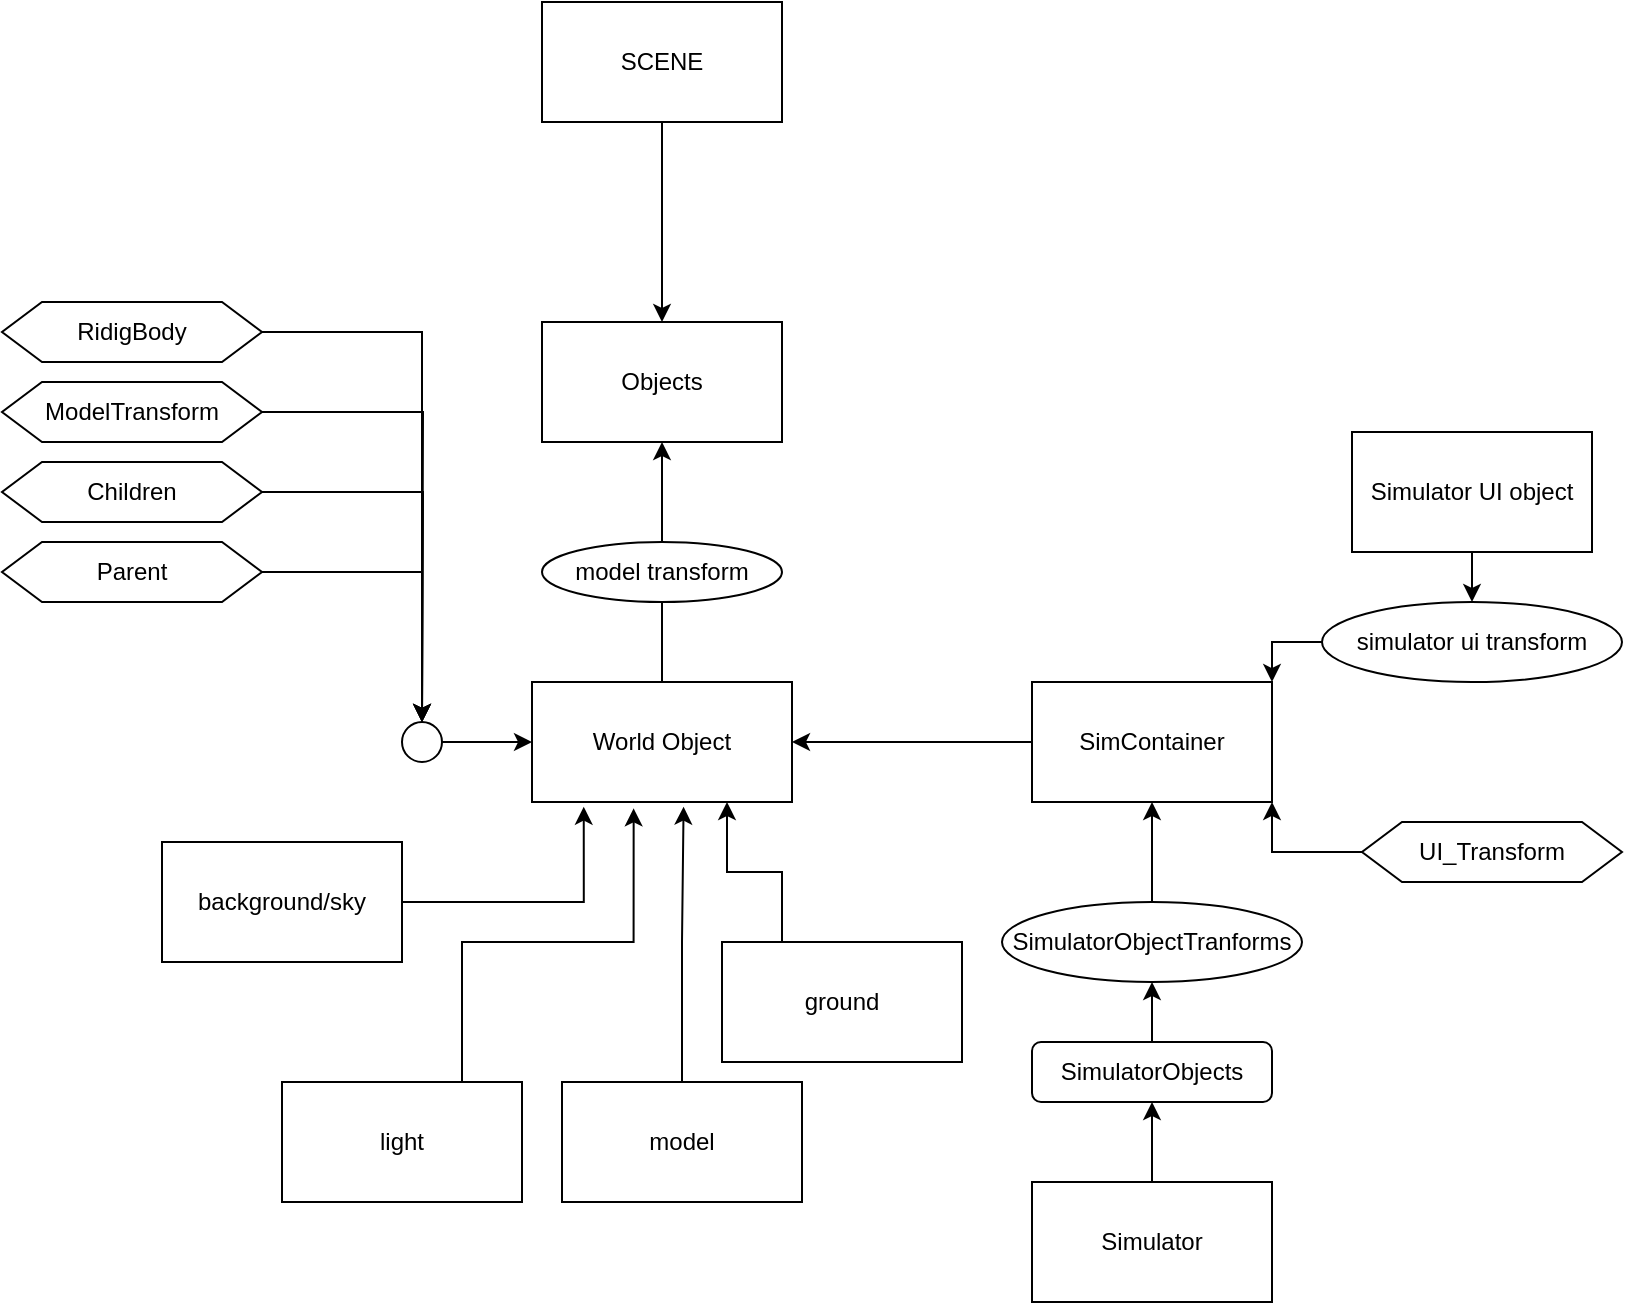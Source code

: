 <mxfile version="24.7.16">
  <diagram name="Page-1" id="F1T-MnN5JAGrfdBgi1mE">
    <mxGraphModel dx="1434" dy="747" grid="1" gridSize="10" guides="1" tooltips="1" connect="1" arrows="1" fold="1" page="1" pageScale="1" pageWidth="850" pageHeight="1100" math="0" shadow="0">
      <root>
        <mxCell id="0" />
        <mxCell id="1" parent="0" />
        <mxCell id="XDM6ZoOoq-HcUxWu5fws-23" style="edgeStyle=orthogonalEdgeStyle;rounded=0;orthogonalLoop=1;jettySize=auto;html=1;entryX=0.5;entryY=0;entryDx=0;entryDy=0;" parent="1" source="XDM6ZoOoq-HcUxWu5fws-1" target="XDM6ZoOoq-HcUxWu5fws-2" edge="1">
          <mxGeometry relative="1" as="geometry" />
        </mxCell>
        <mxCell id="XDM6ZoOoq-HcUxWu5fws-1" value="SCENE" style="rounded=0;whiteSpace=wrap;html=1;" parent="1" vertex="1">
          <mxGeometry x="300" y="50" width="120" height="60" as="geometry" />
        </mxCell>
        <mxCell id="XDM6ZoOoq-HcUxWu5fws-2" value="Objects" style="rounded=0;whiteSpace=wrap;html=1;" parent="1" vertex="1">
          <mxGeometry x="300" y="210" width="120" height="60" as="geometry" />
        </mxCell>
        <mxCell id="XDM6ZoOoq-HcUxWu5fws-8" style="edgeStyle=orthogonalEdgeStyle;rounded=0;orthogonalLoop=1;jettySize=auto;html=1;entryX=0.5;entryY=1;entryDx=0;entryDy=0;" parent="1" source="XDM6ZoOoq-HcUxWu5fws-4" target="XDM6ZoOoq-HcUxWu5fws-2" edge="1">
          <mxGeometry relative="1" as="geometry" />
        </mxCell>
        <mxCell id="XDM6ZoOoq-HcUxWu5fws-4" value="World Object" style="rounded=0;whiteSpace=wrap;html=1;" parent="1" vertex="1">
          <mxGeometry x="295" y="390" width="130" height="60" as="geometry" />
        </mxCell>
        <mxCell id="XDM6ZoOoq-HcUxWu5fws-45" style="edgeStyle=orthogonalEdgeStyle;rounded=0;orthogonalLoop=1;jettySize=auto;html=1;entryX=1;entryY=0.5;entryDx=0;entryDy=0;" parent="1" source="XDM6ZoOoq-HcUxWu5fws-5" target="XDM6ZoOoq-HcUxWu5fws-4" edge="1">
          <mxGeometry relative="1" as="geometry" />
        </mxCell>
        <mxCell id="XDM6ZoOoq-HcUxWu5fws-5" value="SimContainer" style="rounded=0;whiteSpace=wrap;html=1;" parent="1" vertex="1">
          <mxGeometry x="545" y="390" width="120" height="60" as="geometry" />
        </mxCell>
        <mxCell id="XDM6ZoOoq-HcUxWu5fws-63" style="edgeStyle=orthogonalEdgeStyle;rounded=0;orthogonalLoop=1;jettySize=auto;html=1;exitX=0.25;exitY=0;exitDx=0;exitDy=0;entryX=0.75;entryY=1;entryDx=0;entryDy=0;" parent="1" source="XDM6ZoOoq-HcUxWu5fws-10" target="XDM6ZoOoq-HcUxWu5fws-4" edge="1">
          <mxGeometry relative="1" as="geometry" />
        </mxCell>
        <mxCell id="XDM6ZoOoq-HcUxWu5fws-10" value="ground" style="rounded=0;whiteSpace=wrap;html=1;" parent="1" vertex="1">
          <mxGeometry x="390" y="520" width="120" height="60" as="geometry" />
        </mxCell>
        <mxCell id="XDM6ZoOoq-HcUxWu5fws-60" style="edgeStyle=orthogonalEdgeStyle;rounded=0;orthogonalLoop=1;jettySize=auto;html=1;exitX=0.75;exitY=0;exitDx=0;exitDy=0;entryX=0.391;entryY=1.053;entryDx=0;entryDy=0;entryPerimeter=0;" parent="1" source="XDM6ZoOoq-HcUxWu5fws-12" target="XDM6ZoOoq-HcUxWu5fws-4" edge="1">
          <mxGeometry relative="1" as="geometry">
            <mxPoint x="350" y="460" as="targetPoint" />
          </mxGeometry>
        </mxCell>
        <mxCell id="XDM6ZoOoq-HcUxWu5fws-12" value="light" style="rounded=0;whiteSpace=wrap;html=1;" parent="1" vertex="1">
          <mxGeometry x="170" y="590" width="120" height="60" as="geometry" />
        </mxCell>
        <mxCell id="XDM6ZoOoq-HcUxWu5fws-16" value="model" style="rounded=0;whiteSpace=wrap;html=1;" parent="1" vertex="1">
          <mxGeometry x="310" y="590" width="120" height="60" as="geometry" />
        </mxCell>
        <mxCell id="XDM6ZoOoq-HcUxWu5fws-20" style="edgeStyle=orthogonalEdgeStyle;rounded=0;orthogonalLoop=1;jettySize=auto;html=1;entryX=0.199;entryY=1.039;entryDx=0;entryDy=0;entryPerimeter=0;" parent="1" source="XDM6ZoOoq-HcUxWu5fws-18" target="XDM6ZoOoq-HcUxWu5fws-4" edge="1">
          <mxGeometry relative="1" as="geometry" />
        </mxCell>
        <mxCell id="XDM6ZoOoq-HcUxWu5fws-18" value="background/sky" style="rounded=0;whiteSpace=wrap;html=1;" parent="1" vertex="1">
          <mxGeometry x="110" y="470" width="120" height="60" as="geometry" />
        </mxCell>
        <mxCell id="XDM6ZoOoq-HcUxWu5fws-25" style="edgeStyle=orthogonalEdgeStyle;rounded=0;orthogonalLoop=1;jettySize=auto;html=1;entryX=0.5;entryY=1;entryDx=0;entryDy=0;" parent="1" source="XDM6ZoOoq-HcUxWu5fws-30" target="XDM6ZoOoq-HcUxWu5fws-5" edge="1">
          <mxGeometry relative="1" as="geometry" />
        </mxCell>
        <mxCell id="jdTtYuYmr-g1bxc6JqAU-15" style="edgeStyle=orthogonalEdgeStyle;rounded=0;orthogonalLoop=1;jettySize=auto;html=1;entryX=0.5;entryY=1;entryDx=0;entryDy=0;" edge="1" parent="1" source="XDM6ZoOoq-HcUxWu5fws-24" target="jdTtYuYmr-g1bxc6JqAU-11">
          <mxGeometry relative="1" as="geometry" />
        </mxCell>
        <mxCell id="XDM6ZoOoq-HcUxWu5fws-24" value="Simulator" style="rounded=0;whiteSpace=wrap;html=1;" parent="1" vertex="1">
          <mxGeometry x="545" y="640" width="120" height="60" as="geometry" />
        </mxCell>
        <mxCell id="XDM6ZoOoq-HcUxWu5fws-26" value="Simulator UI object" style="rounded=0;whiteSpace=wrap;html=1;" parent="1" vertex="1">
          <mxGeometry x="705" y="265" width="120" height="60" as="geometry" />
        </mxCell>
        <mxCell id="XDM6ZoOoq-HcUxWu5fws-39" value="model transform" style="ellipse;whiteSpace=wrap;html=1;" parent="1" vertex="1">
          <mxGeometry x="300" y="320" width="120" height="30" as="geometry" />
        </mxCell>
        <mxCell id="XDM6ZoOoq-HcUxWu5fws-51" style="edgeStyle=orthogonalEdgeStyle;rounded=0;orthogonalLoop=1;jettySize=auto;html=1;entryX=0.5;entryY=0;entryDx=0;entryDy=0;" parent="1" source="XDM6ZoOoq-HcUxWu5fws-46" target="XDM6ZoOoq-HcUxWu5fws-55" edge="1">
          <mxGeometry relative="1" as="geometry">
            <mxPoint x="240" y="280.0" as="targetPoint" />
          </mxGeometry>
        </mxCell>
        <mxCell id="XDM6ZoOoq-HcUxWu5fws-46" value="RidigBody" style="shape=hexagon;perimeter=hexagonPerimeter2;whiteSpace=wrap;html=1;fixedSize=1;" parent="1" vertex="1">
          <mxGeometry x="30" y="200" width="130" height="30" as="geometry" />
        </mxCell>
        <mxCell id="XDM6ZoOoq-HcUxWu5fws-57" style="edgeStyle=orthogonalEdgeStyle;rounded=0;orthogonalLoop=1;jettySize=auto;html=1;" parent="1" source="XDM6ZoOoq-HcUxWu5fws-48" edge="1">
          <mxGeometry relative="1" as="geometry">
            <mxPoint x="240" y="410" as="targetPoint" />
          </mxGeometry>
        </mxCell>
        <mxCell id="XDM6ZoOoq-HcUxWu5fws-48" value="ModelTransform" style="shape=hexagon;perimeter=hexagonPerimeter2;whiteSpace=wrap;html=1;fixedSize=1;" parent="1" vertex="1">
          <mxGeometry x="30" y="240" width="130" height="30" as="geometry" />
        </mxCell>
        <mxCell id="XDM6ZoOoq-HcUxWu5fws-58" style="edgeStyle=orthogonalEdgeStyle;rounded=0;orthogonalLoop=1;jettySize=auto;html=1;" parent="1" source="XDM6ZoOoq-HcUxWu5fws-49" edge="1">
          <mxGeometry relative="1" as="geometry">
            <mxPoint x="240" y="410" as="targetPoint" />
          </mxGeometry>
        </mxCell>
        <mxCell id="XDM6ZoOoq-HcUxWu5fws-49" value="Children" style="shape=hexagon;perimeter=hexagonPerimeter2;whiteSpace=wrap;html=1;fixedSize=1;" parent="1" vertex="1">
          <mxGeometry x="30" y="280" width="130" height="30" as="geometry" />
        </mxCell>
        <mxCell id="XDM6ZoOoq-HcUxWu5fws-59" style="edgeStyle=orthogonalEdgeStyle;rounded=0;orthogonalLoop=1;jettySize=auto;html=1;entryX=0.5;entryY=0;entryDx=0;entryDy=0;" parent="1" source="XDM6ZoOoq-HcUxWu5fws-50" target="XDM6ZoOoq-HcUxWu5fws-55" edge="1">
          <mxGeometry relative="1" as="geometry" />
        </mxCell>
        <mxCell id="XDM6ZoOoq-HcUxWu5fws-50" value="Parent" style="shape=hexagon;perimeter=hexagonPerimeter2;whiteSpace=wrap;html=1;fixedSize=1;" parent="1" vertex="1">
          <mxGeometry x="30" y="320" width="130" height="30" as="geometry" />
        </mxCell>
        <mxCell id="XDM6ZoOoq-HcUxWu5fws-56" style="edgeStyle=orthogonalEdgeStyle;rounded=0;orthogonalLoop=1;jettySize=auto;html=1;entryX=0;entryY=0.5;entryDx=0;entryDy=0;" parent="1" source="XDM6ZoOoq-HcUxWu5fws-55" target="XDM6ZoOoq-HcUxWu5fws-4" edge="1">
          <mxGeometry relative="1" as="geometry" />
        </mxCell>
        <mxCell id="XDM6ZoOoq-HcUxWu5fws-55" value="" style="ellipse;whiteSpace=wrap;html=1;aspect=fixed;" parent="1" vertex="1">
          <mxGeometry x="230" y="410" width="20" height="20" as="geometry" />
        </mxCell>
        <mxCell id="XDM6ZoOoq-HcUxWu5fws-61" style="edgeStyle=orthogonalEdgeStyle;rounded=0;orthogonalLoop=1;jettySize=auto;html=1;exitX=0.5;exitY=0;exitDx=0;exitDy=0;entryX=0.583;entryY=1.039;entryDx=0;entryDy=0;entryPerimeter=0;" parent="1" source="XDM6ZoOoq-HcUxWu5fws-16" target="XDM6ZoOoq-HcUxWu5fws-4" edge="1">
          <mxGeometry relative="1" as="geometry" />
        </mxCell>
        <mxCell id="jdTtYuYmr-g1bxc6JqAU-9" style="edgeStyle=orthogonalEdgeStyle;rounded=0;orthogonalLoop=1;jettySize=auto;html=1;entryX=1;entryY=1;entryDx=0;entryDy=0;" edge="1" parent="1" source="XDM6ZoOoq-HcUxWu5fws-64" target="XDM6ZoOoq-HcUxWu5fws-5">
          <mxGeometry relative="1" as="geometry" />
        </mxCell>
        <mxCell id="XDM6ZoOoq-HcUxWu5fws-64" value="UI_Transform" style="shape=hexagon;perimeter=hexagonPerimeter2;whiteSpace=wrap;html=1;fixedSize=1;" parent="1" vertex="1">
          <mxGeometry x="710" y="460" width="130" height="30" as="geometry" />
        </mxCell>
        <mxCell id="jdTtYuYmr-g1bxc6JqAU-1" value="" style="edgeStyle=orthogonalEdgeStyle;rounded=0;orthogonalLoop=1;jettySize=auto;html=1;entryX=0.5;entryY=0;entryDx=0;entryDy=0;" edge="1" parent="1" source="XDM6ZoOoq-HcUxWu5fws-26" target="XDM6ZoOoq-HcUxWu5fws-28">
          <mxGeometry relative="1" as="geometry">
            <mxPoint x="725" y="300" as="sourcePoint" />
            <mxPoint x="605" y="390" as="targetPoint" />
          </mxGeometry>
        </mxCell>
        <mxCell id="jdTtYuYmr-g1bxc6JqAU-14" style="edgeStyle=orthogonalEdgeStyle;rounded=0;orthogonalLoop=1;jettySize=auto;html=1;entryX=1;entryY=0;entryDx=0;entryDy=0;" edge="1" parent="1" source="XDM6ZoOoq-HcUxWu5fws-28" target="XDM6ZoOoq-HcUxWu5fws-5">
          <mxGeometry relative="1" as="geometry" />
        </mxCell>
        <mxCell id="XDM6ZoOoq-HcUxWu5fws-28" value="simulator ui transform" style="ellipse;whiteSpace=wrap;html=1;" parent="1" vertex="1">
          <mxGeometry x="690" y="350" width="150" height="40" as="geometry" />
        </mxCell>
        <mxCell id="XDM6ZoOoq-HcUxWu5fws-30" value="SimulatorObjectTranforms" style="ellipse;whiteSpace=wrap;html=1;" parent="1" vertex="1">
          <mxGeometry x="530" y="500" width="150" height="40" as="geometry" />
        </mxCell>
        <mxCell id="jdTtYuYmr-g1bxc6JqAU-16" style="edgeStyle=orthogonalEdgeStyle;rounded=0;orthogonalLoop=1;jettySize=auto;html=1;entryX=0.5;entryY=1;entryDx=0;entryDy=0;" edge="1" parent="1" source="jdTtYuYmr-g1bxc6JqAU-11" target="XDM6ZoOoq-HcUxWu5fws-30">
          <mxGeometry relative="1" as="geometry" />
        </mxCell>
        <mxCell id="jdTtYuYmr-g1bxc6JqAU-11" value="SimulatorObjects" style="rounded=1;whiteSpace=wrap;html=1;" vertex="1" parent="1">
          <mxGeometry x="545" y="570" width="120" height="30" as="geometry" />
        </mxCell>
      </root>
    </mxGraphModel>
  </diagram>
</mxfile>
